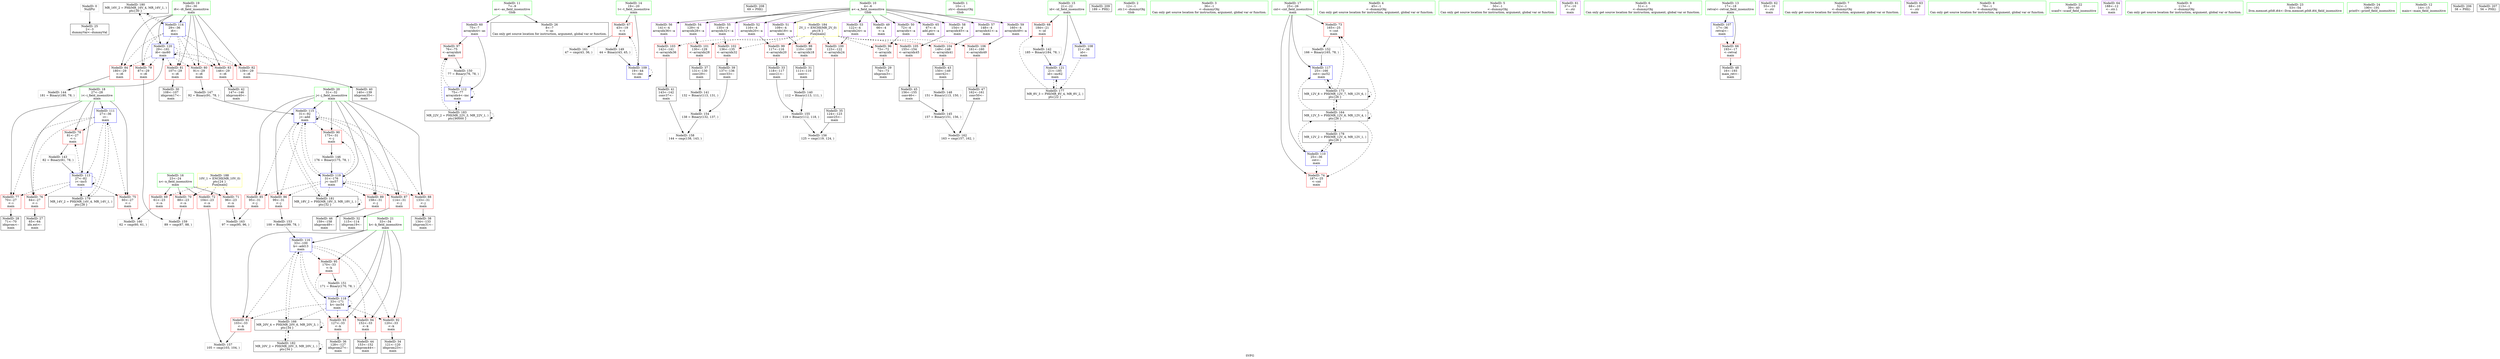 digraph "SVFG" {
	label="SVFG";

	Node0x5587bf20b9c0 [shape=record,color=grey,label="{NodeID: 0\nNullPtr}"];
	Node0x5587bf20b9c0 -> Node0x5587bf224380[style=solid];
	Node0x5587bf238db0 [shape=record,color=black,label="{NodeID: 180\nMR_16V_2 = PHI(MR_16V_4, MR_16V_1, )\npts\{30 \}\n}"];
	Node0x5587bf238db0 -> Node0x5587bf226450[style=dashed];
	Node0x5587bf225680 [shape=record,color=red,label="{NodeID: 97\n76\<--75\n\<--arrayidx4\nmain\n}"];
	Node0x5587bf225680 -> Node0x5587bf22cea0[style=solid];
	Node0x5587bf20ae20 [shape=record,color=green,label="{NodeID: 14\n19\<--20\nt\<--t_field_insensitive\nmain\n}"];
	Node0x5587bf20ae20 -> Node0x5587bf227540[style=solid];
	Node0x5587bf20ae20 -> Node0x5587bf226040[style=solid];
	Node0x5587bf2261e0 [shape=record,color=blue,label="{NodeID: 111\n27\<--36\ni\<--\nmain\n}"];
	Node0x5587bf2261e0 -> Node0x5587bf227bc0[style=dashed];
	Node0x5587bf2261e0 -> Node0x5587bf227c90[style=dashed];
	Node0x5587bf2261e0 -> Node0x5587bf227d60[style=dashed];
	Node0x5587bf2261e0 -> Node0x5587bf227e30[style=dashed];
	Node0x5587bf2261e0 -> Node0x5587bf226380[style=dashed];
	Node0x5587bf2261e0 -> Node0x5587bf2388b0[style=dashed];
	Node0x5587bf224570 [shape=record,color=black,label="{NodeID: 28\n71\<--70\nidxprom\<--\nmain\n}"];
	Node0x5587bf245610 [shape=record,color=black,label="{NodeID: 208\n69 = PHI()\n}"];
	Node0x5587bf2250d0 [shape=record,color=black,label="{NodeID: 42\n147\<--146\nidxprom40\<--\nmain\n}"];
	Node0x5587bf226c50 [shape=record,color=purple,label="{NodeID: 56\n141\<--4\narrayidx36\<--a\nmain\n}"];
	Node0x5587bf226c50 -> Node0x5587bf225b60[style=solid];
	Node0x5587bf22d320 [shape=record,color=grey,label="{NodeID: 153\n100 = Binary(99, 78, )\n}"];
	Node0x5587bf22d320 -> Node0x5587bf22ad30[style=solid];
	Node0x5587bf2277b0 [shape=record,color=red,label="{NodeID: 70\n88\<--23\n\<--n\nmain\n}"];
	Node0x5587bf2277b0 -> Node0x5587bf22dc20[style=solid];
	Node0x5587bf228310 [shape=record,color=red,label="{NodeID: 84\n180\<--29\n\<--i6\nmain\n}"];
	Node0x5587bf228310 -> Node0x5587bf22c5a0[style=solid];
	Node0x5587bf20c190 [shape=record,color=green,label="{NodeID: 1\n10\<--1\n.str\<--dummyObj\nGlob }"];
	Node0x5587bf2392b0 [shape=record,color=black,label="{NodeID: 181\nMR_18V_2 = PHI(MR_18V_3, MR_18V_1, )\npts\{32 \}\n}"];
	Node0x5587bf2392b0 -> Node0x5587bf226520[style=dashed];
	Node0x5587bf2392b0 -> Node0x5587bf2392b0[style=dashed];
	Node0x5587bf225750 [shape=record,color=red,label="{NodeID: 98\n110\<--109\n\<--arrayidx18\nmain\n}"];
	Node0x5587bf225750 -> Node0x5587bf2247e0[style=solid];
	Node0x5587bf20aef0 [shape=record,color=green,label="{NodeID: 15\n21\<--22\nid\<--id_field_insensitive\nmain\n}"];
	Node0x5587bf20aef0 -> Node0x5587bf227610[style=solid];
	Node0x5587bf20aef0 -> Node0x5587bf225f70[style=solid];
	Node0x5587bf20aef0 -> Node0x5587bf22b140[style=solid];
	Node0x5587bf2262b0 [shape=record,color=blue,label="{NodeID: 112\n75\<--77\narrayidx4\<--inc\nmain\n}"];
	Node0x5587bf2262b0 -> Node0x5587bf225680[style=dashed];
	Node0x5587bf2262b0 -> Node0x5587bf2262b0[style=dashed];
	Node0x5587bf2262b0 -> Node0x5587bf239cb0[style=dashed];
	Node0x5587bf224640 [shape=record,color=black,label="{NodeID: 29\n74\<--73\nidxprom3\<--\nmain\n}"];
	Node0x5587bf245710 [shape=record,color=black,label="{NodeID: 209\n189 = PHI()\n}"];
	Node0x5587bf2251a0 [shape=record,color=black,label="{NodeID: 43\n150\<--149\nconv42\<--\nmain\n}"];
	Node0x5587bf2251a0 -> Node0x5587bf22cba0[style=solid];
	Node0x5587bf22bfa0 [shape=record,color=grey,label="{NodeID: 140\n112 = Binary(113, 111, )\n}"];
	Node0x5587bf22bfa0 -> Node0x5587bf22d620[style=solid];
	Node0x5587bf226d20 [shape=record,color=purple,label="{NodeID: 57\n148\<--4\narrayidx41\<--a\nmain\n}"];
	Node0x5587bf226d20 -> Node0x5587bf225c30[style=solid];
	Node0x5587bf22d4a0 [shape=record,color=grey,label="{NodeID: 154\n138 = Binary(132, 137, )\n}"];
	Node0x5587bf22d4a0 -> Node0x5587bf22daa0[style=solid];
	Node0x5587bf227880 [shape=record,color=red,label="{NodeID: 71\n96\<--23\n\<--n\nmain\n}"];
	Node0x5587bf227880 -> Node0x5587bf22e220[style=solid];
	Node0x5587bf2283e0 [shape=record,color=red,label="{NodeID: 85\n95\<--31\n\<--j\nmain\n}"];
	Node0x5587bf2283e0 -> Node0x5587bf22e220[style=solid];
	Node0x5587bf20a730 [shape=record,color=green,label="{NodeID: 2\n12\<--1\n.str.1\<--dummyObj\nGlob }"];
	Node0x5587bf2397b0 [shape=record,color=black,label="{NodeID: 182\nMR_20V_2 = PHI(MR_20V_3, MR_20V_1, )\npts\{34 \}\n}"];
	Node0x5587bf2397b0 -> Node0x5587bf2347b0[style=dashed];
	Node0x5587bf2397b0 -> Node0x5587bf2397b0[style=dashed];
	Node0x5587bf225820 [shape=record,color=red,label="{NodeID: 99\n117\<--116\n\<--arrayidx20\nmain\n}"];
	Node0x5587bf225820 -> Node0x5587bf224980[style=solid];
	Node0x5587bf20afc0 [shape=record,color=green,label="{NodeID: 16\n23\<--24\nn\<--n_field_insensitive\nmain\n}"];
	Node0x5587bf20afc0 -> Node0x5587bf2276e0[style=solid];
	Node0x5587bf20afc0 -> Node0x5587bf2277b0[style=solid];
	Node0x5587bf20afc0 -> Node0x5587bf227880[style=solid];
	Node0x5587bf20afc0 -> Node0x5587bf227950[style=solid];
	Node0x5587bf226380 [shape=record,color=blue,label="{NodeID: 113\n27\<--82\ni\<--inc5\nmain\n}"];
	Node0x5587bf226380 -> Node0x5587bf227bc0[style=dashed];
	Node0x5587bf226380 -> Node0x5587bf227c90[style=dashed];
	Node0x5587bf226380 -> Node0x5587bf227d60[style=dashed];
	Node0x5587bf226380 -> Node0x5587bf227e30[style=dashed];
	Node0x5587bf226380 -> Node0x5587bf226380[style=dashed];
	Node0x5587bf226380 -> Node0x5587bf2388b0[style=dashed];
	Node0x5587bf224710 [shape=record,color=black,label="{NodeID: 30\n108\<--107\nidxprom17\<--\nmain\n}"];
	Node0x5587bf225270 [shape=record,color=black,label="{NodeID: 44\n153\<--152\nidxprom44\<--\nmain\n}"];
	Node0x5587bf22c120 [shape=record,color=grey,label="{NodeID: 141\n132 = Binary(113, 131, )\n}"];
	Node0x5587bf22c120 -> Node0x5587bf22d4a0[style=solid];
	Node0x5587bf226df0 [shape=record,color=purple,label="{NodeID: 58\n154\<--4\narrayidx45\<--a\nmain\n}"];
	Node0x5587bf226df0 -> Node0x5587bf225d00[style=solid];
	Node0x5587bf22d620 [shape=record,color=grey,label="{NodeID: 155\n119 = Binary(112, 118, )\n}"];
	Node0x5587bf22d620 -> Node0x5587bf22d7a0[style=solid];
	Node0x5587bf227950 [shape=record,color=red,label="{NodeID: 72\n104\<--23\n\<--n\nmain\n}"];
	Node0x5587bf227950 -> Node0x5587bf22d920[style=solid];
	Node0x5587bf2284b0 [shape=record,color=red,label="{NodeID: 86\n99\<--31\n\<--j\nmain\n}"];
	Node0x5587bf2284b0 -> Node0x5587bf22d320[style=solid];
	Node0x5587bf20aa60 [shape=record,color=green,label="{NodeID: 3\n36\<--1\n\<--dummyObj\nCan only get source location for instruction, argument, global var or function.}"];
	Node0x5587bf239cb0 [shape=record,color=black,label="{NodeID: 183\nMR_22V_2 = PHI(MR_22V_3, MR_22V_1, )\npts\{90000 \}\n}"];
	Node0x5587bf239cb0 -> Node0x5587bf225680[style=dashed];
	Node0x5587bf239cb0 -> Node0x5587bf2262b0[style=dashed];
	Node0x5587bf239cb0 -> Node0x5587bf239cb0[style=dashed];
	Node0x5587bf2258f0 [shape=record,color=red,label="{NodeID: 100\n123\<--122\n\<--arrayidx24\nmain\n}"];
	Node0x5587bf2258f0 -> Node0x5587bf224b20[style=solid];
	Node0x5587bf20b090 [shape=record,color=green,label="{NodeID: 17\n25\<--26\ncnt\<--cnt_field_insensitive\nmain\n}"];
	Node0x5587bf20b090 -> Node0x5587bf227a20[style=solid];
	Node0x5587bf20b090 -> Node0x5587bf227af0[style=solid];
	Node0x5587bf20b090 -> Node0x5587bf226110[style=solid];
	Node0x5587bf20b090 -> Node0x5587bf22ae00[style=solid];
	Node0x5587bf226450 [shape=record,color=blue,label="{NodeID: 114\n29\<--36\ni6\<--\nmain\n}"];
	Node0x5587bf226450 -> Node0x5587bf227f00[style=dashed];
	Node0x5587bf226450 -> Node0x5587bf227fd0[style=dashed];
	Node0x5587bf226450 -> Node0x5587bf2280a0[style=dashed];
	Node0x5587bf226450 -> Node0x5587bf228170[style=dashed];
	Node0x5587bf226450 -> Node0x5587bf228240[style=dashed];
	Node0x5587bf226450 -> Node0x5587bf228310[style=dashed];
	Node0x5587bf226450 -> Node0x5587bf22b070[style=dashed];
	Node0x5587bf226450 -> Node0x5587bf238db0[style=dashed];
	Node0x5587bf2247e0 [shape=record,color=black,label="{NodeID: 31\n111\<--110\nconv\<--\nmain\n}"];
	Node0x5587bf2247e0 -> Node0x5587bf22bfa0[style=solid];
	Node0x5587bf225340 [shape=record,color=black,label="{NodeID: 45\n156\<--155\nconv46\<--\nmain\n}"];
	Node0x5587bf225340 -> Node0x5587bf22c720[style=solid];
	Node0x5587bf22c2a0 [shape=record,color=grey,label="{NodeID: 142\n185 = Binary(184, 78, )\n}"];
	Node0x5587bf22c2a0 -> Node0x5587bf22b140[style=solid];
	Node0x5587bf226ec0 [shape=record,color=purple,label="{NodeID: 59\n160\<--4\narrayidx49\<--a\nmain\n}"];
	Node0x5587bf226ec0 -> Node0x5587bf225dd0[style=solid];
	Node0x5587bf22d7a0 [shape=record,color=grey,label="{NodeID: 156\n125 = cmp(119, 124, )\n}"];
	Node0x5587bf227a20 [shape=record,color=red,label="{NodeID: 73\n165\<--25\n\<--cnt\nmain\n}"];
	Node0x5587bf227a20 -> Node0x5587bf22d1a0[style=solid];
	Node0x5587bf228580 [shape=record,color=red,label="{NodeID: 87\n114\<--31\n\<--j\nmain\n}"];
	Node0x5587bf228580 -> Node0x5587bf2248b0[style=solid];
	Node0x5587bf223940 [shape=record,color=green,label="{NodeID: 4\n45\<--1\n\<--dummyObj\nCan only get source location for instruction, argument, global var or function.}"];
	Node0x5587bf23a1b0 [shape=record,color=yellow,style=double,label="{NodeID: 184\n2V_1 = ENCHI(MR_2V_0)\npts\{6 \}\nFun[main]}"];
	Node0x5587bf23a1b0 -> Node0x5587bf2255b0[style=dashed];
	Node0x5587bf23a1b0 -> Node0x5587bf225750[style=dashed];
	Node0x5587bf23a1b0 -> Node0x5587bf225820[style=dashed];
	Node0x5587bf23a1b0 -> Node0x5587bf2258f0[style=dashed];
	Node0x5587bf23a1b0 -> Node0x5587bf2259c0[style=dashed];
	Node0x5587bf23a1b0 -> Node0x5587bf225a90[style=dashed];
	Node0x5587bf23a1b0 -> Node0x5587bf225b60[style=dashed];
	Node0x5587bf23a1b0 -> Node0x5587bf225c30[style=dashed];
	Node0x5587bf23a1b0 -> Node0x5587bf225d00[style=dashed];
	Node0x5587bf23a1b0 -> Node0x5587bf225dd0[style=dashed];
	Node0x5587bf2259c0 [shape=record,color=red,label="{NodeID: 101\n130\<--129\n\<--arrayidx28\nmain\n}"];
	Node0x5587bf2259c0 -> Node0x5587bf224cc0[style=solid];
	Node0x5587bf20b160 [shape=record,color=green,label="{NodeID: 18\n27\<--28\ni\<--i_field_insensitive\nmain\n}"];
	Node0x5587bf20b160 -> Node0x5587bf227bc0[style=solid];
	Node0x5587bf20b160 -> Node0x5587bf227c90[style=solid];
	Node0x5587bf20b160 -> Node0x5587bf227d60[style=solid];
	Node0x5587bf20b160 -> Node0x5587bf227e30[style=solid];
	Node0x5587bf20b160 -> Node0x5587bf2261e0[style=solid];
	Node0x5587bf20b160 -> Node0x5587bf226380[style=solid];
	Node0x5587bf226520 [shape=record,color=blue,label="{NodeID: 115\n31\<--92\nj\<--add\nmain\n}"];
	Node0x5587bf226520 -> Node0x5587bf2283e0[style=dashed];
	Node0x5587bf226520 -> Node0x5587bf2284b0[style=dashed];
	Node0x5587bf226520 -> Node0x5587bf228580[style=dashed];
	Node0x5587bf226520 -> Node0x5587bf228650[style=dashed];
	Node0x5587bf226520 -> Node0x5587bf228720[style=dashed];
	Node0x5587bf226520 -> Node0x5587bf2287f0[style=dashed];
	Node0x5587bf226520 -> Node0x5587bf226520[style=dashed];
	Node0x5587bf226520 -> Node0x5587bf22afa0[style=dashed];
	Node0x5587bf226520 -> Node0x5587bf2392b0[style=dashed];
	Node0x5587bf2248b0 [shape=record,color=black,label="{NodeID: 32\n115\<--114\nidxprom19\<--\nmain\n}"];
	Node0x5587bf225410 [shape=record,color=black,label="{NodeID: 46\n159\<--158\nidxprom48\<--\nmain\n}"];
	Node0x5587bf22c420 [shape=record,color=grey,label="{NodeID: 143\n82 = Binary(81, 78, )\n}"];
	Node0x5587bf22c420 -> Node0x5587bf226380[style=solid];
	Node0x5587bf226f90 [shape=record,color=purple,label="{NodeID: 60\n75\<--7\narrayidx4\<--as\nmain\n}"];
	Node0x5587bf226f90 -> Node0x5587bf225680[style=solid];
	Node0x5587bf226f90 -> Node0x5587bf2262b0[style=solid];
	Node0x5587bf22d920 [shape=record,color=grey,label="{NodeID: 157\n105 = cmp(103, 104, )\n}"];
	Node0x5587bf227af0 [shape=record,color=red,label="{NodeID: 74\n187\<--25\n\<--cnt\nmain\n}"];
	Node0x5587bf228650 [shape=record,color=red,label="{NodeID: 88\n133\<--31\n\<--j\nmain\n}"];
	Node0x5587bf228650 -> Node0x5587bf224d90[style=solid];
	Node0x5587bf2239d0 [shape=record,color=green,label="{NodeID: 5\n50\<--1\n\<--dummyObj\nCan only get source location for instruction, argument, global var or function.}"];
	Node0x5587bf225a90 [shape=record,color=red,label="{NodeID: 102\n136\<--135\n\<--arrayidx32\nmain\n}"];
	Node0x5587bf225a90 -> Node0x5587bf224e60[style=solid];
	Node0x5587bf20b230 [shape=record,color=green,label="{NodeID: 19\n29\<--30\ni6\<--i6_field_insensitive\nmain\n}"];
	Node0x5587bf20b230 -> Node0x5587bf227f00[style=solid];
	Node0x5587bf20b230 -> Node0x5587bf227fd0[style=solid];
	Node0x5587bf20b230 -> Node0x5587bf2280a0[style=solid];
	Node0x5587bf20b230 -> Node0x5587bf228170[style=solid];
	Node0x5587bf20b230 -> Node0x5587bf228240[style=solid];
	Node0x5587bf20b230 -> Node0x5587bf228310[style=solid];
	Node0x5587bf20b230 -> Node0x5587bf226450[style=solid];
	Node0x5587bf20b230 -> Node0x5587bf22b070[style=solid];
	Node0x5587bf22ad30 [shape=record,color=blue,label="{NodeID: 116\n33\<--100\nk\<--add13\nmain\n}"];
	Node0x5587bf22ad30 -> Node0x5587bf2288c0[style=dashed];
	Node0x5587bf22ad30 -> Node0x5587bf228990[style=dashed];
	Node0x5587bf22ad30 -> Node0x5587bf228a60[style=dashed];
	Node0x5587bf22ad30 -> Node0x5587bf228b30[style=dashed];
	Node0x5587bf22ad30 -> Node0x5587bf228c00[style=dashed];
	Node0x5587bf22ad30 -> Node0x5587bf22aed0[style=dashed];
	Node0x5587bf22ad30 -> Node0x5587bf2347b0[style=dashed];
	Node0x5587bf224980 [shape=record,color=black,label="{NodeID: 33\n118\<--117\nconv21\<--\nmain\n}"];
	Node0x5587bf224980 -> Node0x5587bf22d620[style=solid];
	Node0x5587bf2254e0 [shape=record,color=black,label="{NodeID: 47\n162\<--161\nconv50\<--\nmain\n}"];
	Node0x5587bf2254e0 -> Node0x5587bf22e0a0[style=solid];
	Node0x5587bf22c5a0 [shape=record,color=grey,label="{NodeID: 144\n181 = Binary(180, 78, )\n}"];
	Node0x5587bf22c5a0 -> Node0x5587bf22b070[style=solid];
	Node0x5587bf227060 [shape=record,color=purple,label="{NodeID: 61\n37\<--10\n\<--.str\nmain\n}"];
	Node0x5587bf22daa0 [shape=record,color=grey,label="{NodeID: 158\n144 = cmp(138, 143, )\n}"];
	Node0x5587bf227bc0 [shape=record,color=red,label="{NodeID: 75\n60\<--27\n\<--i\nmain\n}"];
	Node0x5587bf227bc0 -> Node0x5587bf22dda0[style=solid];
	Node0x5587bf228720 [shape=record,color=red,label="{NodeID: 89\n158\<--31\n\<--j\nmain\n}"];
	Node0x5587bf228720 -> Node0x5587bf225410[style=solid];
	Node0x5587bf20a880 [shape=record,color=green,label="{NodeID: 6\n51\<--1\n\<--dummyObj\nCan only get source location for instruction, argument, global var or function.}"];
	Node0x5587bf225b60 [shape=record,color=red,label="{NodeID: 103\n142\<--141\n\<--arrayidx36\nmain\n}"];
	Node0x5587bf225b60 -> Node0x5587bf225000[style=solid];
	Node0x5587bf20b300 [shape=record,color=green,label="{NodeID: 20\n31\<--32\nj\<--j_field_insensitive\nmain\n}"];
	Node0x5587bf20b300 -> Node0x5587bf2283e0[style=solid];
	Node0x5587bf20b300 -> Node0x5587bf2284b0[style=solid];
	Node0x5587bf20b300 -> Node0x5587bf228580[style=solid];
	Node0x5587bf20b300 -> Node0x5587bf228650[style=solid];
	Node0x5587bf20b300 -> Node0x5587bf228720[style=solid];
	Node0x5587bf20b300 -> Node0x5587bf2287f0[style=solid];
	Node0x5587bf20b300 -> Node0x5587bf226520[style=solid];
	Node0x5587bf20b300 -> Node0x5587bf22afa0[style=solid];
	Node0x5587bf22ae00 [shape=record,color=blue,label="{NodeID: 117\n25\<--166\ncnt\<--inc52\nmain\n}"];
	Node0x5587bf22ae00 -> Node0x5587bf236ab0[style=dashed];
	Node0x5587bf224a50 [shape=record,color=black,label="{NodeID: 34\n121\<--120\nidxprom23\<--\nmain\n}"];
	Node0x5587bf2265d0 [shape=record,color=black,label="{NodeID: 48\n16\<--193\nmain_ret\<--\nmain\n}"];
	Node0x5587bf22c720 [shape=record,color=grey,label="{NodeID: 145\n157 = Binary(151, 156, )\n}"];
	Node0x5587bf22c720 -> Node0x5587bf22e0a0[style=solid];
	Node0x5587bf227130 [shape=record,color=purple,label="{NodeID: 62\n55\<--10\n\<--.str\nmain\n}"];
	Node0x5587bf22dc20 [shape=record,color=grey,label="{NodeID: 159\n89 = cmp(87, 88, )\n}"];
	Node0x5587bf227c90 [shape=record,color=red,label="{NodeID: 76\n64\<--27\n\<--i\nmain\n}"];
	Node0x5587bf227c90 -> Node0x5587bf2244a0[style=solid];
	Node0x5587bf236ab0 [shape=record,color=black,label="{NodeID: 173\nMR_12V_8 = PHI(MR_12V_7, MR_12V_6, )\npts\{26 \}\n}"];
	Node0x5587bf236ab0 -> Node0x5587bf227a20[style=dashed];
	Node0x5587bf236ab0 -> Node0x5587bf22ae00[style=dashed];
	Node0x5587bf236ab0 -> Node0x5587bf233db0[style=dashed];
	Node0x5587bf236ab0 -> Node0x5587bf236ab0[style=dashed];
	Node0x5587bf2287f0 [shape=record,color=red,label="{NodeID: 90\n175\<--31\n\<--j\nmain\n}"];
	Node0x5587bf2287f0 -> Node0x5587bf22c8a0[style=solid];
	Node0x5587bf20a910 [shape=record,color=green,label="{NodeID: 7\n52\<--1\n\<--dummyObj\nCan only get source location for instruction, argument, global var or function.}"];
	Node0x5587bf225c30 [shape=record,color=red,label="{NodeID: 104\n149\<--148\n\<--arrayidx41\nmain\n}"];
	Node0x5587bf225c30 -> Node0x5587bf2251a0[style=solid];
	Node0x5587bf20b3d0 [shape=record,color=green,label="{NodeID: 21\n33\<--34\nk\<--k_field_insensitive\nmain\n}"];
	Node0x5587bf20b3d0 -> Node0x5587bf2288c0[style=solid];
	Node0x5587bf20b3d0 -> Node0x5587bf228990[style=solid];
	Node0x5587bf20b3d0 -> Node0x5587bf228a60[style=solid];
	Node0x5587bf20b3d0 -> Node0x5587bf228b30[style=solid];
	Node0x5587bf20b3d0 -> Node0x5587bf228c00[style=solid];
	Node0x5587bf20b3d0 -> Node0x5587bf22ad30[style=solid];
	Node0x5587bf20b3d0 -> Node0x5587bf22aed0[style=solid];
	Node0x5587bf22aed0 [shape=record,color=blue,label="{NodeID: 118\n33\<--171\nk\<--inc54\nmain\n}"];
	Node0x5587bf22aed0 -> Node0x5587bf2288c0[style=dashed];
	Node0x5587bf22aed0 -> Node0x5587bf228990[style=dashed];
	Node0x5587bf22aed0 -> Node0x5587bf228a60[style=dashed];
	Node0x5587bf22aed0 -> Node0x5587bf228b30[style=dashed];
	Node0x5587bf22aed0 -> Node0x5587bf228c00[style=dashed];
	Node0x5587bf22aed0 -> Node0x5587bf22aed0[style=dashed];
	Node0x5587bf22aed0 -> Node0x5587bf2347b0[style=dashed];
	Node0x5587bf224b20 [shape=record,color=black,label="{NodeID: 35\n124\<--123\nconv25\<--\nmain\n}"];
	Node0x5587bf224b20 -> Node0x5587bf22d7a0[style=solid];
	Node0x5587bf2266a0 [shape=record,color=purple,label="{NodeID: 49\n66\<--4\n\<--a\nmain\n}"];
	Node0x5587bf22c8a0 [shape=record,color=grey,label="{NodeID: 146\n176 = Binary(175, 78, )\n}"];
	Node0x5587bf22c8a0 -> Node0x5587bf22afa0[style=solid];
	Node0x5587bf227200 [shape=record,color=purple,label="{NodeID: 63\n68\<--10\n\<--.str\nmain\n}"];
	Node0x5587bf22dda0 [shape=record,color=grey,label="{NodeID: 160\n62 = cmp(60, 61, )\n}"];
	Node0x5587bf227d60 [shape=record,color=red,label="{NodeID: 77\n70\<--27\n\<--i\nmain\n}"];
	Node0x5587bf227d60 -> Node0x5587bf224570[style=solid];
	Node0x5587bf2288c0 [shape=record,color=red,label="{NodeID: 91\n103\<--33\n\<--k\nmain\n}"];
	Node0x5587bf2288c0 -> Node0x5587bf22d920[style=solid];
	Node0x5587bf20ac10 [shape=record,color=green,label="{NodeID: 8\n78\<--1\n\<--dummyObj\nCan only get source location for instruction, argument, global var or function.}"];
	Node0x5587bf23af70 [shape=record,color=yellow,style=double,label="{NodeID: 188\n10V_1 = ENCHI(MR_10V_0)\npts\{24 \}\nFun[main]}"];
	Node0x5587bf23af70 -> Node0x5587bf2276e0[style=dashed];
	Node0x5587bf23af70 -> Node0x5587bf2277b0[style=dashed];
	Node0x5587bf23af70 -> Node0x5587bf227880[style=dashed];
	Node0x5587bf23af70 -> Node0x5587bf227950[style=dashed];
	Node0x5587bf225d00 [shape=record,color=red,label="{NodeID: 105\n155\<--154\n\<--arrayidx45\nmain\n}"];
	Node0x5587bf225d00 -> Node0x5587bf225340[style=solid];
	Node0x5587bf20b4a0 [shape=record,color=green,label="{NodeID: 22\n39\<--40\nscanf\<--scanf_field_insensitive\n}"];
	Node0x5587bf22afa0 [shape=record,color=blue,label="{NodeID: 119\n31\<--176\nj\<--inc57\nmain\n}"];
	Node0x5587bf22afa0 -> Node0x5587bf2283e0[style=dashed];
	Node0x5587bf22afa0 -> Node0x5587bf2284b0[style=dashed];
	Node0x5587bf22afa0 -> Node0x5587bf228580[style=dashed];
	Node0x5587bf22afa0 -> Node0x5587bf228650[style=dashed];
	Node0x5587bf22afa0 -> Node0x5587bf228720[style=dashed];
	Node0x5587bf22afa0 -> Node0x5587bf2287f0[style=dashed];
	Node0x5587bf22afa0 -> Node0x5587bf226520[style=dashed];
	Node0x5587bf22afa0 -> Node0x5587bf22afa0[style=dashed];
	Node0x5587bf22afa0 -> Node0x5587bf2392b0[style=dashed];
	Node0x5587bf224bf0 [shape=record,color=black,label="{NodeID: 36\n128\<--127\nidxprom27\<--\nmain\n}"];
	Node0x5587bf226770 [shape=record,color=purple,label="{NodeID: 50\n72\<--4\narrayidx\<--a\nmain\n}"];
	Node0x5587bf226770 -> Node0x5587bf2255b0[style=solid];
	Node0x5587bf22ca20 [shape=record,color=grey,label="{NodeID: 147\n92 = Binary(91, 78, )\n}"];
	Node0x5587bf22ca20 -> Node0x5587bf226520[style=solid];
	Node0x5587bf2272d0 [shape=record,color=purple,label="{NodeID: 64\n188\<--12\n\<--.str.1\nmain\n}"];
	Node0x5587bf22df20 [shape=record,color=grey,label="{NodeID: 161\n47 = cmp(43, 36, )\n}"];
	Node0x5587bf227e30 [shape=record,color=red,label="{NodeID: 78\n81\<--27\n\<--i\nmain\n}"];
	Node0x5587bf227e30 -> Node0x5587bf22c420[style=solid];
	Node0x5587bf228990 [shape=record,color=red,label="{NodeID: 92\n120\<--33\n\<--k\nmain\n}"];
	Node0x5587bf228990 -> Node0x5587bf224a50[style=solid];
	Node0x5587bf20aca0 [shape=record,color=green,label="{NodeID: 9\n113\<--1\n\<--dummyObj\nCan only get source location for instruction, argument, global var or function.}"];
	Node0x5587bf225dd0 [shape=record,color=red,label="{NodeID: 106\n161\<--160\n\<--arrayidx49\nmain\n}"];
	Node0x5587bf225dd0 -> Node0x5587bf2254e0[style=solid];
	Node0x5587bf224260 [shape=record,color=green,label="{NodeID: 23\n53\<--54\nllvm.memset.p0i8.i64\<--llvm.memset.p0i8.i64_field_insensitive\n}"];
	Node0x5587bf22b070 [shape=record,color=blue,label="{NodeID: 120\n29\<--181\ni6\<--inc60\nmain\n}"];
	Node0x5587bf22b070 -> Node0x5587bf227f00[style=dashed];
	Node0x5587bf22b070 -> Node0x5587bf227fd0[style=dashed];
	Node0x5587bf22b070 -> Node0x5587bf2280a0[style=dashed];
	Node0x5587bf22b070 -> Node0x5587bf228170[style=dashed];
	Node0x5587bf22b070 -> Node0x5587bf228240[style=dashed];
	Node0x5587bf22b070 -> Node0x5587bf228310[style=dashed];
	Node0x5587bf22b070 -> Node0x5587bf22b070[style=dashed];
	Node0x5587bf22b070 -> Node0x5587bf238db0[style=dashed];
	Node0x5587bf224cc0 [shape=record,color=black,label="{NodeID: 37\n131\<--130\nconv29\<--\nmain\n}"];
	Node0x5587bf224cc0 -> Node0x5587bf22c120[style=solid];
	Node0x5587bf226840 [shape=record,color=purple,label="{NodeID: 51\n109\<--4\narrayidx18\<--a\nmain\n}"];
	Node0x5587bf226840 -> Node0x5587bf225750[style=solid];
	Node0x5587bf22cba0 [shape=record,color=grey,label="{NodeID: 148\n151 = Binary(113, 150, )\n}"];
	Node0x5587bf22cba0 -> Node0x5587bf22c720[style=solid];
	Node0x5587bf2273a0 [shape=record,color=purple,label="{NodeID: 65\n67\<--4\nadd.ptr\<--a\nmain\n}"];
	Node0x5587bf22e0a0 [shape=record,color=grey,label="{NodeID: 162\n163 = cmp(157, 162, )\n}"];
	Node0x5587bf227f00 [shape=record,color=red,label="{NodeID: 79\n87\<--29\n\<--i6\nmain\n}"];
	Node0x5587bf227f00 -> Node0x5587bf22dc20[style=solid];
	Node0x5587bf228a60 [shape=record,color=red,label="{NodeID: 93\n127\<--33\n\<--k\nmain\n}"];
	Node0x5587bf228a60 -> Node0x5587bf224bf0[style=solid];
	Node0x5587bf20bf70 [shape=record,color=green,label="{NodeID: 10\n4\<--6\na\<--a_field_insensitive\nGlob }"];
	Node0x5587bf20bf70 -> Node0x5587bf2266a0[style=solid];
	Node0x5587bf20bf70 -> Node0x5587bf226770[style=solid];
	Node0x5587bf20bf70 -> Node0x5587bf226840[style=solid];
	Node0x5587bf20bf70 -> Node0x5587bf226910[style=solid];
	Node0x5587bf20bf70 -> Node0x5587bf2269e0[style=solid];
	Node0x5587bf20bf70 -> Node0x5587bf226ab0[style=solid];
	Node0x5587bf20bf70 -> Node0x5587bf226b80[style=solid];
	Node0x5587bf20bf70 -> Node0x5587bf226c50[style=solid];
	Node0x5587bf20bf70 -> Node0x5587bf226d20[style=solid];
	Node0x5587bf20bf70 -> Node0x5587bf226df0[style=solid];
	Node0x5587bf20bf70 -> Node0x5587bf226ec0[style=solid];
	Node0x5587bf20bf70 -> Node0x5587bf2273a0[style=solid];
	Node0x5587bf225ea0 [shape=record,color=blue,label="{NodeID: 107\n17\<--36\nretval\<--\nmain\n}"];
	Node0x5587bf225ea0 -> Node0x5587bf227470[style=dashed];
	Node0x5587bf2242f0 [shape=record,color=green,label="{NodeID: 24\n190\<--191\nprintf\<--printf_field_insensitive\n}"];
	Node0x5587bf22b140 [shape=record,color=blue,label="{NodeID: 121\n21\<--185\nid\<--inc62\nmain\n}"];
	Node0x5587bf22b140 -> Node0x5587bf237eb0[style=dashed];
	Node0x5587bf224d90 [shape=record,color=black,label="{NodeID: 38\n134\<--133\nidxprom31\<--\nmain\n}"];
	Node0x5587bf226910 [shape=record,color=purple,label="{NodeID: 52\n116\<--4\narrayidx20\<--a\nmain\n}"];
	Node0x5587bf226910 -> Node0x5587bf225820[style=solid];
	Node0x5587bf22cd20 [shape=record,color=grey,label="{NodeID: 149\n44 = Binary(43, 45, )\n}"];
	Node0x5587bf22cd20 -> Node0x5587bf226040[style=solid];
	Node0x5587bf227470 [shape=record,color=red,label="{NodeID: 66\n193\<--17\n\<--retval\nmain\n}"];
	Node0x5587bf227470 -> Node0x5587bf2265d0[style=solid];
	Node0x5587bf22e220 [shape=record,color=grey,label="{NodeID: 163\n97 = cmp(95, 96, )\n}"];
	Node0x5587bf227fd0 [shape=record,color=red,label="{NodeID: 80\n91\<--29\n\<--i6\nmain\n}"];
	Node0x5587bf227fd0 -> Node0x5587bf22ca20[style=solid];
	Node0x5587bf237eb0 [shape=record,color=black,label="{NodeID: 177\nMR_8V_3 = PHI(MR_8V_4, MR_8V_2, )\npts\{22 \}\n}"];
	Node0x5587bf237eb0 -> Node0x5587bf227610[style=dashed];
	Node0x5587bf237eb0 -> Node0x5587bf22b140[style=dashed];
	Node0x5587bf228b30 [shape=record,color=red,label="{NodeID: 94\n152\<--33\n\<--k\nmain\n}"];
	Node0x5587bf228b30 -> Node0x5587bf225270[style=solid];
	Node0x5587bf20c040 [shape=record,color=green,label="{NodeID: 11\n7\<--9\nas\<--as_field_insensitive\nGlob }"];
	Node0x5587bf20c040 -> Node0x5587bf224410[style=solid];
	Node0x5587bf20c040 -> Node0x5587bf226f90[style=solid];
	Node0x5587bf225f70 [shape=record,color=blue,label="{NodeID: 108\n21\<--36\nid\<--\nmain\n}"];
	Node0x5587bf225f70 -> Node0x5587bf237eb0[style=dashed];
	Node0x5587bf224380 [shape=record,color=black,label="{NodeID: 25\n2\<--3\ndummyVal\<--dummyVal\n}"];
	Node0x5587bf224e60 [shape=record,color=black,label="{NodeID: 39\n137\<--136\nconv33\<--\nmain\n}"];
	Node0x5587bf224e60 -> Node0x5587bf22d4a0[style=solid];
	Node0x5587bf2269e0 [shape=record,color=purple,label="{NodeID: 53\n122\<--4\narrayidx24\<--a\nmain\n}"];
	Node0x5587bf2269e0 -> Node0x5587bf2258f0[style=solid];
	Node0x5587bf22cea0 [shape=record,color=grey,label="{NodeID: 150\n77 = Binary(76, 78, )\n}"];
	Node0x5587bf22cea0 -> Node0x5587bf2262b0[style=solid];
	Node0x5587bf227540 [shape=record,color=red,label="{NodeID: 67\n43\<--19\n\<--t\nmain\n}"];
	Node0x5587bf227540 -> Node0x5587bf22cd20[style=solid];
	Node0x5587bf227540 -> Node0x5587bf22df20[style=solid];
	Node0x5587bf233db0 [shape=record,color=black,label="{NodeID: 164\nMR_12V_5 = PHI(MR_12V_6, MR_12V_4, )\npts\{26 \}\n}"];
	Node0x5587bf233db0 -> Node0x5587bf227a20[style=dashed];
	Node0x5587bf233db0 -> Node0x5587bf227af0[style=dashed];
	Node0x5587bf233db0 -> Node0x5587bf22ae00[style=dashed];
	Node0x5587bf233db0 -> Node0x5587bf233db0[style=dashed];
	Node0x5587bf233db0 -> Node0x5587bf236ab0[style=dashed];
	Node0x5587bf233db0 -> Node0x5587bf2383b0[style=dashed];
	Node0x5587bf2280a0 [shape=record,color=red,label="{NodeID: 81\n107\<--29\n\<--i6\nmain\n}"];
	Node0x5587bf2280a0 -> Node0x5587bf224710[style=solid];
	Node0x5587bf2383b0 [shape=record,color=black,label="{NodeID: 178\nMR_12V_2 = PHI(MR_12V_4, MR_12V_1, )\npts\{26 \}\n}"];
	Node0x5587bf2383b0 -> Node0x5587bf226110[style=dashed];
	Node0x5587bf228c00 [shape=record,color=red,label="{NodeID: 95\n170\<--33\n\<--k\nmain\n}"];
	Node0x5587bf228c00 -> Node0x5587bf22d020[style=solid];
	Node0x5587bf223c80 [shape=record,color=green,label="{NodeID: 12\n14\<--15\nmain\<--main_field_insensitive\n}"];
	Node0x5587bf226040 [shape=record,color=blue,label="{NodeID: 109\n19\<--44\nt\<--dec\nmain\n}"];
	Node0x5587bf226040 -> Node0x5587bf227540[style=dashed];
	Node0x5587bf226040 -> Node0x5587bf226040[style=dashed];
	Node0x5587bf224410 [shape=record,color=black,label="{NodeID: 26\n8\<--7\n\<--as\nCan only get source location for instruction, argument, global var or function.}"];
	Node0x5587bf04da20 [shape=record,color=black,label="{NodeID: 206\n38 = PHI()\n}"];
	Node0x5587bf224f30 [shape=record,color=black,label="{NodeID: 40\n140\<--139\nidxprom35\<--\nmain\n}"];
	Node0x5587bf226ab0 [shape=record,color=purple,label="{NodeID: 54\n129\<--4\narrayidx28\<--a\nmain\n}"];
	Node0x5587bf226ab0 -> Node0x5587bf2259c0[style=solid];
	Node0x5587bf22d020 [shape=record,color=grey,label="{NodeID: 151\n171 = Binary(170, 78, )\n}"];
	Node0x5587bf22d020 -> Node0x5587bf22aed0[style=solid];
	Node0x5587bf227610 [shape=record,color=red,label="{NodeID: 68\n184\<--21\n\<--id\nmain\n}"];
	Node0x5587bf227610 -> Node0x5587bf22c2a0[style=solid];
	Node0x5587bf228170 [shape=record,color=red,label="{NodeID: 82\n139\<--29\n\<--i6\nmain\n}"];
	Node0x5587bf228170 -> Node0x5587bf224f30[style=solid];
	Node0x5587bf2388b0 [shape=record,color=black,label="{NodeID: 179\nMR_14V_2 = PHI(MR_14V_4, MR_14V_1, )\npts\{28 \}\n}"];
	Node0x5587bf2388b0 -> Node0x5587bf2261e0[style=dashed];
	Node0x5587bf2255b0 [shape=record,color=red,label="{NodeID: 96\n73\<--72\n\<--arrayidx\nmain\n}"];
	Node0x5587bf2255b0 -> Node0x5587bf224640[style=solid];
	Node0x5587bf223d80 [shape=record,color=green,label="{NodeID: 13\n17\<--18\nretval\<--retval_field_insensitive\nmain\n}"];
	Node0x5587bf223d80 -> Node0x5587bf227470[style=solid];
	Node0x5587bf223d80 -> Node0x5587bf225ea0[style=solid];
	Node0x5587bf226110 [shape=record,color=blue,label="{NodeID: 110\n25\<--36\ncnt\<--\nmain\n}"];
	Node0x5587bf226110 -> Node0x5587bf227af0[style=dashed];
	Node0x5587bf226110 -> Node0x5587bf233db0[style=dashed];
	Node0x5587bf226110 -> Node0x5587bf2383b0[style=dashed];
	Node0x5587bf2244a0 [shape=record,color=black,label="{NodeID: 27\n65\<--64\nidx.ext\<--\nmain\n}"];
	Node0x5587bf245510 [shape=record,color=black,label="{NodeID: 207\n56 = PHI()\n}"];
	Node0x5587bf225000 [shape=record,color=black,label="{NodeID: 41\n143\<--142\nconv37\<--\nmain\n}"];
	Node0x5587bf225000 -> Node0x5587bf22daa0[style=solid];
	Node0x5587bf226b80 [shape=record,color=purple,label="{NodeID: 55\n135\<--4\narrayidx32\<--a\nmain\n}"];
	Node0x5587bf226b80 -> Node0x5587bf225a90[style=solid];
	Node0x5587bf22d1a0 [shape=record,color=grey,label="{NodeID: 152\n166 = Binary(165, 78, )\n}"];
	Node0x5587bf22d1a0 -> Node0x5587bf22ae00[style=solid];
	Node0x5587bf2276e0 [shape=record,color=red,label="{NodeID: 69\n61\<--23\n\<--n\nmain\n}"];
	Node0x5587bf2276e0 -> Node0x5587bf22dda0[style=solid];
	Node0x5587bf2347b0 [shape=record,color=black,label="{NodeID: 166\nMR_20V_4 = PHI(MR_20V_6, MR_20V_3, )\npts\{34 \}\n}"];
	Node0x5587bf2347b0 -> Node0x5587bf22ad30[style=dashed];
	Node0x5587bf2347b0 -> Node0x5587bf2347b0[style=dashed];
	Node0x5587bf2347b0 -> Node0x5587bf2397b0[style=dashed];
	Node0x5587bf228240 [shape=record,color=red,label="{NodeID: 83\n146\<--29\n\<--i6\nmain\n}"];
	Node0x5587bf228240 -> Node0x5587bf2250d0[style=solid];
}
